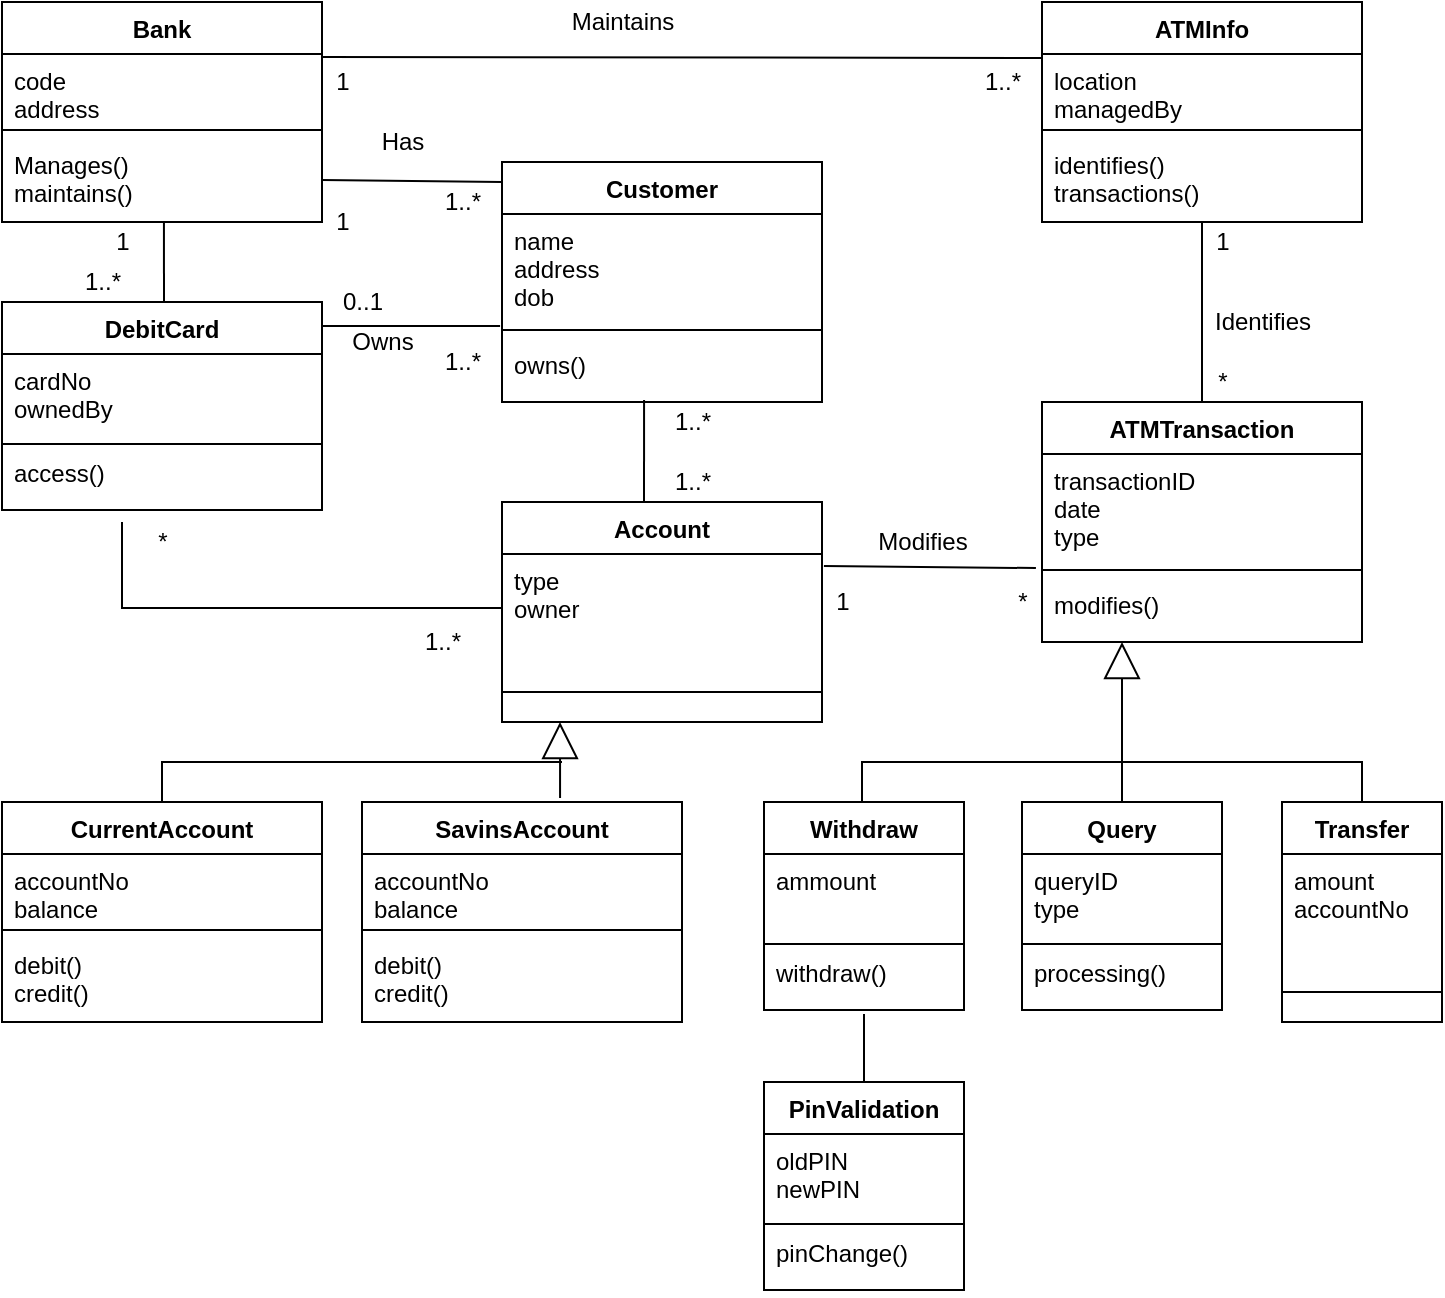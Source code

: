 <mxfile version="16.2.6" type="github"><diagram id="KxTxRun4sh863hU8KU6i" name="Class Diagram"><mxGraphModel dx="946" dy="557" grid="1" gridSize="10" guides="1" tooltips="1" connect="1" arrows="1" fold="1" page="1" pageScale="1" pageWidth="850" pageHeight="1100" math="0" shadow="0"><root><mxCell id="xuX5k-lq0-51uePfPYsa-0"/><mxCell id="xuX5k-lq0-51uePfPYsa-1" parent="xuX5k-lq0-51uePfPYsa-0"/><mxCell id="ivWQdCyOf3Oc2Pl7hZdx-12" value="Bank" style="swimlane;fontStyle=1;align=center;verticalAlign=top;childLayout=stackLayout;horizontal=1;startSize=26;horizontalStack=0;resizeParent=1;resizeParentMax=0;resizeLast=0;collapsible=1;marginBottom=0;" parent="xuX5k-lq0-51uePfPYsa-1" vertex="1"><mxGeometry x="80" y="80" width="160" height="110" as="geometry"/></mxCell><mxCell id="ivWQdCyOf3Oc2Pl7hZdx-13" value="code&#10;address&#10;" style="text;strokeColor=none;fillColor=none;align=left;verticalAlign=top;spacingLeft=4;spacingRight=4;overflow=hidden;rotatable=0;points=[[0,0.5],[1,0.5]];portConstraint=eastwest;" parent="ivWQdCyOf3Oc2Pl7hZdx-12" vertex="1"><mxGeometry y="26" width="160" height="34" as="geometry"/></mxCell><mxCell id="ivWQdCyOf3Oc2Pl7hZdx-14" value="" style="line;strokeWidth=1;fillColor=none;align=left;verticalAlign=middle;spacingTop=-1;spacingLeft=3;spacingRight=3;rotatable=0;labelPosition=right;points=[];portConstraint=eastwest;" parent="ivWQdCyOf3Oc2Pl7hZdx-12" vertex="1"><mxGeometry y="60" width="160" height="8" as="geometry"/></mxCell><mxCell id="ivWQdCyOf3Oc2Pl7hZdx-15" value="Manages()&#10;maintains()" style="text;strokeColor=none;fillColor=none;align=left;verticalAlign=top;spacingLeft=4;spacingRight=4;overflow=hidden;rotatable=0;points=[[0,0.5],[1,0.5]];portConstraint=eastwest;" parent="ivWQdCyOf3Oc2Pl7hZdx-12" vertex="1"><mxGeometry y="68" width="160" height="42" as="geometry"/></mxCell><mxCell id="ivWQdCyOf3Oc2Pl7hZdx-23" value="ATMInfo" style="swimlane;fontStyle=1;align=center;verticalAlign=top;childLayout=stackLayout;horizontal=1;startSize=26;horizontalStack=0;resizeParent=1;resizeParentMax=0;resizeLast=0;collapsible=1;marginBottom=0;" parent="xuX5k-lq0-51uePfPYsa-1" vertex="1"><mxGeometry x="600" y="80" width="160" height="110" as="geometry"/></mxCell><mxCell id="ivWQdCyOf3Oc2Pl7hZdx-24" value="location&#10;managedBy" style="text;strokeColor=none;fillColor=none;align=left;verticalAlign=top;spacingLeft=4;spacingRight=4;overflow=hidden;rotatable=0;points=[[0,0.5],[1,0.5]];portConstraint=eastwest;" parent="ivWQdCyOf3Oc2Pl7hZdx-23" vertex="1"><mxGeometry y="26" width="160" height="34" as="geometry"/></mxCell><mxCell id="ivWQdCyOf3Oc2Pl7hZdx-25" value="" style="line;strokeWidth=1;fillColor=none;align=left;verticalAlign=middle;spacingTop=-1;spacingLeft=3;spacingRight=3;rotatable=0;labelPosition=right;points=[];portConstraint=eastwest;" parent="ivWQdCyOf3Oc2Pl7hZdx-23" vertex="1"><mxGeometry y="60" width="160" height="8" as="geometry"/></mxCell><mxCell id="ivWQdCyOf3Oc2Pl7hZdx-26" value="identifies()&#10;transactions()" style="text;strokeColor=none;fillColor=none;align=left;verticalAlign=top;spacingLeft=4;spacingRight=4;overflow=hidden;rotatable=0;points=[[0,0.5],[1,0.5]];portConstraint=eastwest;" parent="ivWQdCyOf3Oc2Pl7hZdx-23" vertex="1"><mxGeometry y="68" width="160" height="42" as="geometry"/></mxCell><mxCell id="ivWQdCyOf3Oc2Pl7hZdx-27" value="" style="endArrow=none;html=1;rounded=0;exitX=1;exitY=0.25;exitDx=0;exitDy=0;" parent="xuX5k-lq0-51uePfPYsa-1" source="ivWQdCyOf3Oc2Pl7hZdx-12" edge="1"><mxGeometry width="50" height="50" relative="1" as="geometry"><mxPoint x="340" y="370" as="sourcePoint"/><mxPoint x="600" y="108" as="targetPoint"/></mxGeometry></mxCell><mxCell id="ivWQdCyOf3Oc2Pl7hZdx-28" value="Customer" style="swimlane;fontStyle=1;align=center;verticalAlign=top;childLayout=stackLayout;horizontal=1;startSize=26;horizontalStack=0;resizeParent=1;resizeParentMax=0;resizeLast=0;collapsible=1;marginBottom=0;" parent="xuX5k-lq0-51uePfPYsa-1" vertex="1"><mxGeometry x="330" y="160" width="160" height="120" as="geometry"/></mxCell><mxCell id="ivWQdCyOf3Oc2Pl7hZdx-29" value="name&#10;address&#10;dob" style="text;strokeColor=none;fillColor=none;align=left;verticalAlign=top;spacingLeft=4;spacingRight=4;overflow=hidden;rotatable=0;points=[[0,0.5],[1,0.5]];portConstraint=eastwest;" parent="ivWQdCyOf3Oc2Pl7hZdx-28" vertex="1"><mxGeometry y="26" width="160" height="54" as="geometry"/></mxCell><mxCell id="ivWQdCyOf3Oc2Pl7hZdx-30" value="" style="line;strokeWidth=1;fillColor=none;align=left;verticalAlign=middle;spacingTop=-1;spacingLeft=3;spacingRight=3;rotatable=0;labelPosition=right;points=[];portConstraint=eastwest;" parent="ivWQdCyOf3Oc2Pl7hZdx-28" vertex="1"><mxGeometry y="80" width="160" height="8" as="geometry"/></mxCell><mxCell id="ivWQdCyOf3Oc2Pl7hZdx-31" value="owns()" style="text;strokeColor=none;fillColor=none;align=left;verticalAlign=top;spacingLeft=4;spacingRight=4;overflow=hidden;rotatable=0;points=[[0,0.5],[1,0.5]];portConstraint=eastwest;" parent="ivWQdCyOf3Oc2Pl7hZdx-28" vertex="1"><mxGeometry y="88" width="160" height="32" as="geometry"/></mxCell><mxCell id="ivWQdCyOf3Oc2Pl7hZdx-32" value="" style="endArrow=none;html=1;rounded=0;exitX=1;exitY=0.5;exitDx=0;exitDy=0;entryX=0;entryY=0.083;entryDx=0;entryDy=0;entryPerimeter=0;" parent="xuX5k-lq0-51uePfPYsa-1" source="ivWQdCyOf3Oc2Pl7hZdx-15" target="ivWQdCyOf3Oc2Pl7hZdx-28" edge="1"><mxGeometry width="50" height="50" relative="1" as="geometry"><mxPoint x="250" y="117.5" as="sourcePoint"/><mxPoint x="610" y="118" as="targetPoint"/></mxGeometry></mxCell><mxCell id="ivWQdCyOf3Oc2Pl7hZdx-33" value="DebitCard" style="swimlane;fontStyle=1;align=center;verticalAlign=top;childLayout=stackLayout;horizontal=1;startSize=26;horizontalStack=0;resizeParent=1;resizeParentMax=0;resizeLast=0;collapsible=1;marginBottom=0;" parent="xuX5k-lq0-51uePfPYsa-1" vertex="1"><mxGeometry x="80" y="230" width="160" height="104" as="geometry"/></mxCell><mxCell id="ivWQdCyOf3Oc2Pl7hZdx-34" value="cardNo&#10;ownedBy" style="text;strokeColor=none;fillColor=none;align=left;verticalAlign=top;spacingLeft=4;spacingRight=4;overflow=hidden;rotatable=0;points=[[0,0.5],[1,0.5]];portConstraint=eastwest;" parent="ivWQdCyOf3Oc2Pl7hZdx-33" vertex="1"><mxGeometry y="26" width="160" height="44" as="geometry"/></mxCell><mxCell id="ivWQdCyOf3Oc2Pl7hZdx-35" value="" style="line;strokeWidth=1;fillColor=none;align=left;verticalAlign=middle;spacingTop=-1;spacingLeft=3;spacingRight=3;rotatable=0;labelPosition=right;points=[];portConstraint=eastwest;" parent="ivWQdCyOf3Oc2Pl7hZdx-33" vertex="1"><mxGeometry y="70" width="160" height="2" as="geometry"/></mxCell><mxCell id="ivWQdCyOf3Oc2Pl7hZdx-36" value="access()" style="text;strokeColor=none;fillColor=none;align=left;verticalAlign=top;spacingLeft=4;spacingRight=4;overflow=hidden;rotatable=0;points=[[0,0.5],[1,0.5]];portConstraint=eastwest;" parent="ivWQdCyOf3Oc2Pl7hZdx-33" vertex="1"><mxGeometry y="72" width="160" height="32" as="geometry"/></mxCell><mxCell id="ivWQdCyOf3Oc2Pl7hZdx-37" value="" style="endArrow=none;html=1;rounded=0;entryX=-0.006;entryY=1.037;entryDx=0;entryDy=0;entryPerimeter=0;" parent="xuX5k-lq0-51uePfPYsa-1" target="ivWQdCyOf3Oc2Pl7hZdx-29" edge="1"><mxGeometry width="50" height="50" relative="1" as="geometry"><mxPoint x="240" y="242" as="sourcePoint"/><mxPoint x="250" y="200" as="targetPoint"/></mxGeometry></mxCell><mxCell id="ivWQdCyOf3Oc2Pl7hZdx-39" value="Account" style="swimlane;fontStyle=1;align=center;verticalAlign=top;childLayout=stackLayout;horizontal=1;startSize=26;horizontalStack=0;resizeParent=1;resizeParentMax=0;resizeLast=0;collapsible=1;marginBottom=0;" parent="xuX5k-lq0-51uePfPYsa-1" vertex="1"><mxGeometry x="330" y="330" width="160" height="110" as="geometry"/></mxCell><mxCell id="ivWQdCyOf3Oc2Pl7hZdx-40" value="type&#10;owner" style="text;strokeColor=none;fillColor=none;align=left;verticalAlign=top;spacingLeft=4;spacingRight=4;overflow=hidden;rotatable=0;points=[[0,0.5],[1,0.5]];portConstraint=eastwest;" parent="ivWQdCyOf3Oc2Pl7hZdx-39" vertex="1"><mxGeometry y="26" width="160" height="54" as="geometry"/></mxCell><mxCell id="ivWQdCyOf3Oc2Pl7hZdx-41" value="" style="line;strokeWidth=1;fillColor=none;align=left;verticalAlign=middle;spacingTop=-1;spacingLeft=3;spacingRight=3;rotatable=0;labelPosition=right;points=[];portConstraint=eastwest;" parent="ivWQdCyOf3Oc2Pl7hZdx-39" vertex="1"><mxGeometry y="80" width="160" height="30" as="geometry"/></mxCell><mxCell id="ivWQdCyOf3Oc2Pl7hZdx-43" value="ATMTransaction" style="swimlane;fontStyle=1;align=center;verticalAlign=top;childLayout=stackLayout;horizontal=1;startSize=26;horizontalStack=0;resizeParent=1;resizeParentMax=0;resizeLast=0;collapsible=1;marginBottom=0;" parent="xuX5k-lq0-51uePfPYsa-1" vertex="1"><mxGeometry x="600" y="280" width="160" height="120" as="geometry"/></mxCell><mxCell id="ivWQdCyOf3Oc2Pl7hZdx-44" value="transactionID&#10;date&#10;type" style="text;strokeColor=none;fillColor=none;align=left;verticalAlign=top;spacingLeft=4;spacingRight=4;overflow=hidden;rotatable=0;points=[[0,0.5],[1,0.5]];portConstraint=eastwest;" parent="ivWQdCyOf3Oc2Pl7hZdx-43" vertex="1"><mxGeometry y="26" width="160" height="54" as="geometry"/></mxCell><mxCell id="ivWQdCyOf3Oc2Pl7hZdx-45" value="" style="line;strokeWidth=1;fillColor=none;align=left;verticalAlign=middle;spacingTop=-1;spacingLeft=3;spacingRight=3;rotatable=0;labelPosition=right;points=[];portConstraint=eastwest;" parent="ivWQdCyOf3Oc2Pl7hZdx-43" vertex="1"><mxGeometry y="80" width="160" height="8" as="geometry"/></mxCell><mxCell id="ivWQdCyOf3Oc2Pl7hZdx-46" value="modifies()" style="text;strokeColor=none;fillColor=none;align=left;verticalAlign=top;spacingLeft=4;spacingRight=4;overflow=hidden;rotatable=0;points=[[0,0.5],[1,0.5]];portConstraint=eastwest;" parent="ivWQdCyOf3Oc2Pl7hZdx-43" vertex="1"><mxGeometry y="88" width="160" height="32" as="geometry"/></mxCell><mxCell id="ivWQdCyOf3Oc2Pl7hZdx-47" value="" style="endArrow=none;html=1;rounded=0;exitX=0.5;exitY=0;exitDx=0;exitDy=0;" parent="xuX5k-lq0-51uePfPYsa-1" source="ivWQdCyOf3Oc2Pl7hZdx-43" edge="1"><mxGeometry width="50" height="50" relative="1" as="geometry"><mxPoint x="250" y="252" as="sourcePoint"/><mxPoint x="680" y="190" as="targetPoint"/></mxGeometry></mxCell><mxCell id="ivWQdCyOf3Oc2Pl7hZdx-48" value="" style="endArrow=none;html=1;rounded=0;entryX=-0.019;entryY=1.056;entryDx=0;entryDy=0;entryPerimeter=0;exitX=1.006;exitY=0.111;exitDx=0;exitDy=0;exitPerimeter=0;" parent="xuX5k-lq0-51uePfPYsa-1" source="ivWQdCyOf3Oc2Pl7hZdx-40" target="ivWQdCyOf3Oc2Pl7hZdx-44" edge="1"><mxGeometry width="50" height="50" relative="1" as="geometry"><mxPoint x="260" y="262" as="sourcePoint"/><mxPoint x="349.04" y="261.998" as="targetPoint"/></mxGeometry></mxCell><mxCell id="ivWQdCyOf3Oc2Pl7hZdx-49" value="" style="endArrow=none;html=1;rounded=0;entryX=0;entryY=0.5;entryDx=0;entryDy=0;" parent="xuX5k-lq0-51uePfPYsa-1" target="ivWQdCyOf3Oc2Pl7hZdx-40" edge="1"><mxGeometry width="50" height="50" relative="1" as="geometry"><mxPoint x="140" y="340" as="sourcePoint"/><mxPoint x="390" y="320" as="targetPoint"/><Array as="points"><mxPoint x="140" y="383"/></Array></mxGeometry></mxCell><mxCell id="ivWQdCyOf3Oc2Pl7hZdx-51" value="" style="endArrow=none;html=1;rounded=0;entryX=0.506;entryY=1;entryDx=0;entryDy=0;entryPerimeter=0;" parent="xuX5k-lq0-51uePfPYsa-1" target="ivWQdCyOf3Oc2Pl7hZdx-15" edge="1"><mxGeometry width="50" height="50" relative="1" as="geometry"><mxPoint x="161" y="230" as="sourcePoint"/><mxPoint x="359.04" y="271.998" as="targetPoint"/></mxGeometry></mxCell><mxCell id="ivWQdCyOf3Oc2Pl7hZdx-52" value="CurrentAccount" style="swimlane;fontStyle=1;align=center;verticalAlign=top;childLayout=stackLayout;horizontal=1;startSize=26;horizontalStack=0;resizeParent=1;resizeParentMax=0;resizeLast=0;collapsible=1;marginBottom=0;" parent="xuX5k-lq0-51uePfPYsa-1" vertex="1"><mxGeometry x="80" y="480" width="160" height="110" as="geometry"/></mxCell><mxCell id="ivWQdCyOf3Oc2Pl7hZdx-53" value="accountNo&#10;balance" style="text;strokeColor=none;fillColor=none;align=left;verticalAlign=top;spacingLeft=4;spacingRight=4;overflow=hidden;rotatable=0;points=[[0,0.5],[1,0.5]];portConstraint=eastwest;" parent="ivWQdCyOf3Oc2Pl7hZdx-52" vertex="1"><mxGeometry y="26" width="160" height="34" as="geometry"/></mxCell><mxCell id="ivWQdCyOf3Oc2Pl7hZdx-54" value="" style="line;strokeWidth=1;fillColor=none;align=left;verticalAlign=middle;spacingTop=-1;spacingLeft=3;spacingRight=3;rotatable=0;labelPosition=right;points=[];portConstraint=eastwest;" parent="ivWQdCyOf3Oc2Pl7hZdx-52" vertex="1"><mxGeometry y="60" width="160" height="8" as="geometry"/></mxCell><mxCell id="ivWQdCyOf3Oc2Pl7hZdx-55" value="debit()&#10;credit()" style="text;strokeColor=none;fillColor=none;align=left;verticalAlign=top;spacingLeft=4;spacingRight=4;overflow=hidden;rotatable=0;points=[[0,0.5],[1,0.5]];portConstraint=eastwest;" parent="ivWQdCyOf3Oc2Pl7hZdx-52" vertex="1"><mxGeometry y="68" width="160" height="42" as="geometry"/></mxCell><mxCell id="ivWQdCyOf3Oc2Pl7hZdx-56" value="SavinsAccount" style="swimlane;fontStyle=1;align=center;verticalAlign=top;childLayout=stackLayout;horizontal=1;startSize=26;horizontalStack=0;resizeParent=1;resizeParentMax=0;resizeLast=0;collapsible=1;marginBottom=0;" parent="xuX5k-lq0-51uePfPYsa-1" vertex="1"><mxGeometry x="260" y="480" width="160" height="110" as="geometry"/></mxCell><mxCell id="ivWQdCyOf3Oc2Pl7hZdx-57" value="accountNo&#10;balance&#10;" style="text;strokeColor=none;fillColor=none;align=left;verticalAlign=top;spacingLeft=4;spacingRight=4;overflow=hidden;rotatable=0;points=[[0,0.5],[1,0.5]];portConstraint=eastwest;" parent="ivWQdCyOf3Oc2Pl7hZdx-56" vertex="1"><mxGeometry y="26" width="160" height="34" as="geometry"/></mxCell><mxCell id="ivWQdCyOf3Oc2Pl7hZdx-58" value="" style="line;strokeWidth=1;fillColor=none;align=left;verticalAlign=middle;spacingTop=-1;spacingLeft=3;spacingRight=3;rotatable=0;labelPosition=right;points=[];portConstraint=eastwest;" parent="ivWQdCyOf3Oc2Pl7hZdx-56" vertex="1"><mxGeometry y="60" width="160" height="8" as="geometry"/></mxCell><mxCell id="ivWQdCyOf3Oc2Pl7hZdx-59" value="debit()&#10;credit()" style="text;strokeColor=none;fillColor=none;align=left;verticalAlign=top;spacingLeft=4;spacingRight=4;overflow=hidden;rotatable=0;points=[[0,0.5],[1,0.5]];portConstraint=eastwest;" parent="ivWQdCyOf3Oc2Pl7hZdx-56" vertex="1"><mxGeometry y="68" width="160" height="42" as="geometry"/></mxCell><mxCell id="ivWQdCyOf3Oc2Pl7hZdx-61" value="" style="endArrow=block;endSize=16;endFill=0;html=1;rounded=0;exitX=0.619;exitY=-0.018;exitDx=0;exitDy=0;exitPerimeter=0;" parent="xuX5k-lq0-51uePfPYsa-1" source="ivWQdCyOf3Oc2Pl7hZdx-56" edge="1"><mxGeometry width="160" relative="1" as="geometry"><mxPoint x="280" y="400" as="sourcePoint"/><mxPoint x="359" y="440" as="targetPoint"/></mxGeometry></mxCell><mxCell id="ivWQdCyOf3Oc2Pl7hZdx-62" value="" style="endArrow=none;html=1;rounded=0;exitX=0.5;exitY=0;exitDx=0;exitDy=0;" parent="xuX5k-lq0-51uePfPYsa-1" source="ivWQdCyOf3Oc2Pl7hZdx-52" edge="1"><mxGeometry width="50" height="50" relative="1" as="geometry"><mxPoint x="340" y="420" as="sourcePoint"/><mxPoint x="360" y="460" as="targetPoint"/><Array as="points"><mxPoint x="160" y="460"/></Array></mxGeometry></mxCell><mxCell id="ivWQdCyOf3Oc2Pl7hZdx-63" value="Withdraw" style="swimlane;fontStyle=1;align=center;verticalAlign=top;childLayout=stackLayout;horizontal=1;startSize=26;horizontalStack=0;resizeParent=1;resizeParentMax=0;resizeLast=0;collapsible=1;marginBottom=0;" parent="xuX5k-lq0-51uePfPYsa-1" vertex="1"><mxGeometry x="461" y="480" width="100" height="104" as="geometry"/></mxCell><mxCell id="ivWQdCyOf3Oc2Pl7hZdx-64" value="ammount" style="text;strokeColor=none;fillColor=none;align=left;verticalAlign=top;spacingLeft=4;spacingRight=4;overflow=hidden;rotatable=0;points=[[0,0.5],[1,0.5]];portConstraint=eastwest;" parent="ivWQdCyOf3Oc2Pl7hZdx-63" vertex="1"><mxGeometry y="26" width="100" height="44" as="geometry"/></mxCell><mxCell id="ivWQdCyOf3Oc2Pl7hZdx-65" value="" style="line;strokeWidth=1;fillColor=none;align=left;verticalAlign=middle;spacingTop=-1;spacingLeft=3;spacingRight=3;rotatable=0;labelPosition=right;points=[];portConstraint=eastwest;" parent="ivWQdCyOf3Oc2Pl7hZdx-63" vertex="1"><mxGeometry y="70" width="100" height="2" as="geometry"/></mxCell><mxCell id="ivWQdCyOf3Oc2Pl7hZdx-66" value="withdraw()" style="text;strokeColor=none;fillColor=none;align=left;verticalAlign=top;spacingLeft=4;spacingRight=4;overflow=hidden;rotatable=0;points=[[0,0.5],[1,0.5]];portConstraint=eastwest;" parent="ivWQdCyOf3Oc2Pl7hZdx-63" vertex="1"><mxGeometry y="72" width="100" height="32" as="geometry"/></mxCell><mxCell id="ivWQdCyOf3Oc2Pl7hZdx-67" value="Transfer" style="swimlane;fontStyle=1;align=center;verticalAlign=top;childLayout=stackLayout;horizontal=1;startSize=26;horizontalStack=0;resizeParent=1;resizeParentMax=0;resizeLast=0;collapsible=1;marginBottom=0;" parent="xuX5k-lq0-51uePfPYsa-1" vertex="1"><mxGeometry x="720" y="480" width="80" height="110" as="geometry"/></mxCell><mxCell id="ivWQdCyOf3Oc2Pl7hZdx-68" value="amount&#10;accountNo" style="text;strokeColor=none;fillColor=none;align=left;verticalAlign=top;spacingLeft=4;spacingRight=4;overflow=hidden;rotatable=0;points=[[0,0.5],[1,0.5]];portConstraint=eastwest;" parent="ivWQdCyOf3Oc2Pl7hZdx-67" vertex="1"><mxGeometry y="26" width="80" height="54" as="geometry"/></mxCell><mxCell id="ivWQdCyOf3Oc2Pl7hZdx-69" value="" style="line;strokeWidth=1;fillColor=none;align=left;verticalAlign=middle;spacingTop=-1;spacingLeft=3;spacingRight=3;rotatable=0;labelPosition=right;points=[];portConstraint=eastwest;" parent="ivWQdCyOf3Oc2Pl7hZdx-67" vertex="1"><mxGeometry y="80" width="80" height="30" as="geometry"/></mxCell><mxCell id="ivWQdCyOf3Oc2Pl7hZdx-70" value="Query" style="swimlane;fontStyle=1;align=center;verticalAlign=top;childLayout=stackLayout;horizontal=1;startSize=26;horizontalStack=0;resizeParent=1;resizeParentMax=0;resizeLast=0;collapsible=1;marginBottom=0;" parent="xuX5k-lq0-51uePfPYsa-1" vertex="1"><mxGeometry x="590" y="480" width="100" height="104" as="geometry"/></mxCell><mxCell id="ivWQdCyOf3Oc2Pl7hZdx-71" value="queryID&#10;type" style="text;strokeColor=none;fillColor=none;align=left;verticalAlign=top;spacingLeft=4;spacingRight=4;overflow=hidden;rotatable=0;points=[[0,0.5],[1,0.5]];portConstraint=eastwest;" parent="ivWQdCyOf3Oc2Pl7hZdx-70" vertex="1"><mxGeometry y="26" width="100" height="44" as="geometry"/></mxCell><mxCell id="ivWQdCyOf3Oc2Pl7hZdx-72" value="" style="line;strokeWidth=1;fillColor=none;align=left;verticalAlign=middle;spacingTop=-1;spacingLeft=3;spacingRight=3;rotatable=0;labelPosition=right;points=[];portConstraint=eastwest;" parent="ivWQdCyOf3Oc2Pl7hZdx-70" vertex="1"><mxGeometry y="70" width="100" height="2" as="geometry"/></mxCell><mxCell id="ivWQdCyOf3Oc2Pl7hZdx-73" value="processing()" style="text;strokeColor=none;fillColor=none;align=left;verticalAlign=top;spacingLeft=4;spacingRight=4;overflow=hidden;rotatable=0;points=[[0,0.5],[1,0.5]];portConstraint=eastwest;" parent="ivWQdCyOf3Oc2Pl7hZdx-70" vertex="1"><mxGeometry y="72" width="100" height="32" as="geometry"/></mxCell><mxCell id="ivWQdCyOf3Oc2Pl7hZdx-74" value="PinValidation" style="swimlane;fontStyle=1;align=center;verticalAlign=top;childLayout=stackLayout;horizontal=1;startSize=26;horizontalStack=0;resizeParent=1;resizeParentMax=0;resizeLast=0;collapsible=1;marginBottom=0;" parent="xuX5k-lq0-51uePfPYsa-1" vertex="1"><mxGeometry x="461" y="620" width="100" height="104" as="geometry"/></mxCell><mxCell id="ivWQdCyOf3Oc2Pl7hZdx-75" value="oldPIN&#10;newPIN" style="text;strokeColor=none;fillColor=none;align=left;verticalAlign=top;spacingLeft=4;spacingRight=4;overflow=hidden;rotatable=0;points=[[0,0.5],[1,0.5]];portConstraint=eastwest;" parent="ivWQdCyOf3Oc2Pl7hZdx-74" vertex="1"><mxGeometry y="26" width="100" height="44" as="geometry"/></mxCell><mxCell id="ivWQdCyOf3Oc2Pl7hZdx-76" value="" style="line;strokeWidth=1;fillColor=none;align=left;verticalAlign=middle;spacingTop=-1;spacingLeft=3;spacingRight=3;rotatable=0;labelPosition=right;points=[];portConstraint=eastwest;" parent="ivWQdCyOf3Oc2Pl7hZdx-74" vertex="1"><mxGeometry y="70" width="100" height="2" as="geometry"/></mxCell><mxCell id="ivWQdCyOf3Oc2Pl7hZdx-77" value="pinChange()" style="text;strokeColor=none;fillColor=none;align=left;verticalAlign=top;spacingLeft=4;spacingRight=4;overflow=hidden;rotatable=0;points=[[0,0.5],[1,0.5]];portConstraint=eastwest;" parent="ivWQdCyOf3Oc2Pl7hZdx-74" vertex="1"><mxGeometry y="72" width="100" height="32" as="geometry"/></mxCell><mxCell id="ivWQdCyOf3Oc2Pl7hZdx-78" value="" style="endArrow=block;endSize=16;endFill=0;html=1;rounded=0;exitX=0.5;exitY=0;exitDx=0;exitDy=0;" parent="xuX5k-lq0-51uePfPYsa-1" source="ivWQdCyOf3Oc2Pl7hZdx-70" edge="1"><mxGeometry width="160" relative="1" as="geometry"><mxPoint x="640" y="470" as="sourcePoint"/><mxPoint x="640" y="400" as="targetPoint"/></mxGeometry></mxCell><mxCell id="ivWQdCyOf3Oc2Pl7hZdx-79" value="" style="endArrow=none;html=1;rounded=0;exitX=0.5;exitY=0;exitDx=0;exitDy=0;" parent="xuX5k-lq0-51uePfPYsa-1" edge="1"><mxGeometry width="50" height="50" relative="1" as="geometry"><mxPoint x="510" y="480" as="sourcePoint"/><mxPoint x="640" y="460" as="targetPoint"/><Array as="points"><mxPoint x="510" y="460"/></Array></mxGeometry></mxCell><mxCell id="ivWQdCyOf3Oc2Pl7hZdx-80" value="" style="endArrow=none;html=1;rounded=0;entryX=0.5;entryY=0;entryDx=0;entryDy=0;" parent="xuX5k-lq0-51uePfPYsa-1" target="ivWQdCyOf3Oc2Pl7hZdx-67" edge="1"><mxGeometry width="50" height="50" relative="1" as="geometry"><mxPoint x="640" y="460" as="sourcePoint"/><mxPoint x="790" y="450" as="targetPoint"/><Array as="points"><mxPoint x="760" y="460"/></Array></mxGeometry></mxCell><mxCell id="ivWQdCyOf3Oc2Pl7hZdx-81" value="" style="endArrow=none;html=1;rounded=0;exitX=0.5;exitY=0;exitDx=0;exitDy=0;entryX=0.5;entryY=1.063;entryDx=0;entryDy=0;entryPerimeter=0;" parent="xuX5k-lq0-51uePfPYsa-1" source="ivWQdCyOf3Oc2Pl7hZdx-74" target="ivWQdCyOf3Oc2Pl7hZdx-66" edge="1"><mxGeometry width="50" height="50" relative="1" as="geometry"><mxPoint x="300" y="670" as="sourcePoint"/><mxPoint x="511" y="590" as="targetPoint"/></mxGeometry></mxCell><mxCell id="ivWQdCyOf3Oc2Pl7hZdx-82" value="Maintains" style="text;html=1;align=center;verticalAlign=middle;resizable=0;points=[];autosize=1;strokeColor=none;fillColor=none;" parent="xuX5k-lq0-51uePfPYsa-1" vertex="1"><mxGeometry x="355" y="80" width="70" height="20" as="geometry"/></mxCell><mxCell id="ivWQdCyOf3Oc2Pl7hZdx-84" value="1" style="text;html=1;align=center;verticalAlign=middle;resizable=0;points=[];autosize=1;strokeColor=none;fillColor=none;" parent="xuX5k-lq0-51uePfPYsa-1" vertex="1"><mxGeometry x="240" y="110" width="20" height="20" as="geometry"/></mxCell><mxCell id="ivWQdCyOf3Oc2Pl7hZdx-85" value="1..*" style="text;html=1;align=center;verticalAlign=middle;resizable=0;points=[];autosize=1;strokeColor=none;fillColor=none;" parent="xuX5k-lq0-51uePfPYsa-1" vertex="1"><mxGeometry x="565" y="110" width="30" height="20" as="geometry"/></mxCell><mxCell id="ivWQdCyOf3Oc2Pl7hZdx-86" value="1" style="text;html=1;align=center;verticalAlign=middle;resizable=0;points=[];autosize=1;strokeColor=none;fillColor=none;" parent="xuX5k-lq0-51uePfPYsa-1" vertex="1"><mxGeometry x="680" y="190" width="20" height="20" as="geometry"/></mxCell><mxCell id="ivWQdCyOf3Oc2Pl7hZdx-87" value="*" style="text;html=1;align=center;verticalAlign=middle;resizable=0;points=[];autosize=1;strokeColor=none;fillColor=none;" parent="xuX5k-lq0-51uePfPYsa-1" vertex="1"><mxGeometry x="680" y="260" width="20" height="20" as="geometry"/></mxCell><mxCell id="ivWQdCyOf3Oc2Pl7hZdx-88" value="Identifies" style="text;html=1;align=center;verticalAlign=middle;resizable=0;points=[];autosize=1;strokeColor=none;fillColor=none;" parent="xuX5k-lq0-51uePfPYsa-1" vertex="1"><mxGeometry x="680" y="230" width="60" height="20" as="geometry"/></mxCell><mxCell id="ivWQdCyOf3Oc2Pl7hZdx-89" value="Modifies" style="text;html=1;align=center;verticalAlign=middle;resizable=0;points=[];autosize=1;strokeColor=none;fillColor=none;" parent="xuX5k-lq0-51uePfPYsa-1" vertex="1"><mxGeometry x="510" y="340" width="60" height="20" as="geometry"/></mxCell><mxCell id="ivWQdCyOf3Oc2Pl7hZdx-91" value="1" style="text;html=1;align=center;verticalAlign=middle;resizable=0;points=[];autosize=1;strokeColor=none;fillColor=none;" parent="xuX5k-lq0-51uePfPYsa-1" vertex="1"><mxGeometry x="490" y="370" width="20" height="20" as="geometry"/></mxCell><mxCell id="ivWQdCyOf3Oc2Pl7hZdx-92" value="*" style="text;html=1;align=center;verticalAlign=middle;resizable=0;points=[];autosize=1;strokeColor=none;fillColor=none;" parent="xuX5k-lq0-51uePfPYsa-1" vertex="1"><mxGeometry x="580" y="370" width="20" height="20" as="geometry"/></mxCell><mxCell id="ivWQdCyOf3Oc2Pl7hZdx-93" value="" style="endArrow=none;html=1;rounded=0;entryX=0.444;entryY=0.969;entryDx=0;entryDy=0;entryPerimeter=0;" parent="xuX5k-lq0-51uePfPYsa-1" target="ivWQdCyOf3Oc2Pl7hZdx-31" edge="1"><mxGeometry width="50" height="50" relative="1" as="geometry"><mxPoint x="401" y="330" as="sourcePoint"/><mxPoint x="350" y="280" as="targetPoint"/></mxGeometry></mxCell><mxCell id="ivWQdCyOf3Oc2Pl7hZdx-94" value="1..*" style="text;html=1;align=center;verticalAlign=middle;resizable=0;points=[];autosize=1;strokeColor=none;fillColor=none;" parent="xuX5k-lq0-51uePfPYsa-1" vertex="1"><mxGeometry x="410" y="280" width="30" height="20" as="geometry"/></mxCell><mxCell id="ivWQdCyOf3Oc2Pl7hZdx-96" value="1..*" style="text;html=1;align=center;verticalAlign=middle;resizable=0;points=[];autosize=1;strokeColor=none;fillColor=none;" parent="xuX5k-lq0-51uePfPYsa-1" vertex="1"><mxGeometry x="410" y="310" width="30" height="20" as="geometry"/></mxCell><mxCell id="ivWQdCyOf3Oc2Pl7hZdx-97" value="1..*" style="text;html=1;align=center;verticalAlign=middle;resizable=0;points=[];autosize=1;strokeColor=none;fillColor=none;" parent="xuX5k-lq0-51uePfPYsa-1" vertex="1"><mxGeometry x="285" y="390" width="30" height="20" as="geometry"/></mxCell><mxCell id="ivWQdCyOf3Oc2Pl7hZdx-98" value="1..*" style="text;html=1;align=center;verticalAlign=middle;resizable=0;points=[];autosize=1;strokeColor=none;fillColor=none;" parent="xuX5k-lq0-51uePfPYsa-1" vertex="1"><mxGeometry x="295" y="170" width="30" height="20" as="geometry"/></mxCell><mxCell id="ivWQdCyOf3Oc2Pl7hZdx-99" value="1..*" style="text;html=1;align=center;verticalAlign=middle;resizable=0;points=[];autosize=1;strokeColor=none;fillColor=none;" parent="xuX5k-lq0-51uePfPYsa-1" vertex="1"><mxGeometry x="295" y="250" width="30" height="20" as="geometry"/></mxCell><mxCell id="ivWQdCyOf3Oc2Pl7hZdx-100" value="1" style="text;html=1;align=center;verticalAlign=middle;resizable=0;points=[];autosize=1;strokeColor=none;fillColor=none;" parent="xuX5k-lq0-51uePfPYsa-1" vertex="1"><mxGeometry x="240" y="180" width="20" height="20" as="geometry"/></mxCell><mxCell id="ivWQdCyOf3Oc2Pl7hZdx-101" value="Has" style="text;html=1;align=center;verticalAlign=middle;resizable=0;points=[];autosize=1;strokeColor=none;fillColor=none;" parent="xuX5k-lq0-51uePfPYsa-1" vertex="1"><mxGeometry x="260" y="140" width="40" height="20" as="geometry"/></mxCell><mxCell id="ivWQdCyOf3Oc2Pl7hZdx-102" value="Owns" style="text;html=1;align=center;verticalAlign=middle;resizable=0;points=[];autosize=1;strokeColor=none;fillColor=none;" parent="xuX5k-lq0-51uePfPYsa-1" vertex="1"><mxGeometry x="245" y="240" width="50" height="20" as="geometry"/></mxCell><mxCell id="ivWQdCyOf3Oc2Pl7hZdx-103" value="0..1" style="text;html=1;align=center;verticalAlign=middle;resizable=0;points=[];autosize=1;strokeColor=none;fillColor=none;" parent="xuX5k-lq0-51uePfPYsa-1" vertex="1"><mxGeometry x="240" y="220" width="40" height="20" as="geometry"/></mxCell><mxCell id="ivWQdCyOf3Oc2Pl7hZdx-104" value="1..*" style="text;html=1;align=center;verticalAlign=middle;resizable=0;points=[];autosize=1;strokeColor=none;fillColor=none;" parent="xuX5k-lq0-51uePfPYsa-1" vertex="1"><mxGeometry x="115" y="210" width="30" height="20" as="geometry"/></mxCell><mxCell id="ivWQdCyOf3Oc2Pl7hZdx-105" value="1" style="text;html=1;align=center;verticalAlign=middle;resizable=0;points=[];autosize=1;strokeColor=none;fillColor=none;" parent="xuX5k-lq0-51uePfPYsa-1" vertex="1"><mxGeometry x="130" y="190" width="20" height="20" as="geometry"/></mxCell><mxCell id="ivWQdCyOf3Oc2Pl7hZdx-106" value="*" style="text;html=1;align=center;verticalAlign=middle;resizable=0;points=[];autosize=1;strokeColor=none;fillColor=none;" parent="xuX5k-lq0-51uePfPYsa-1" vertex="1"><mxGeometry x="150" y="340" width="20" height="20" as="geometry"/></mxCell></root></mxGraphModel></diagram></mxfile>